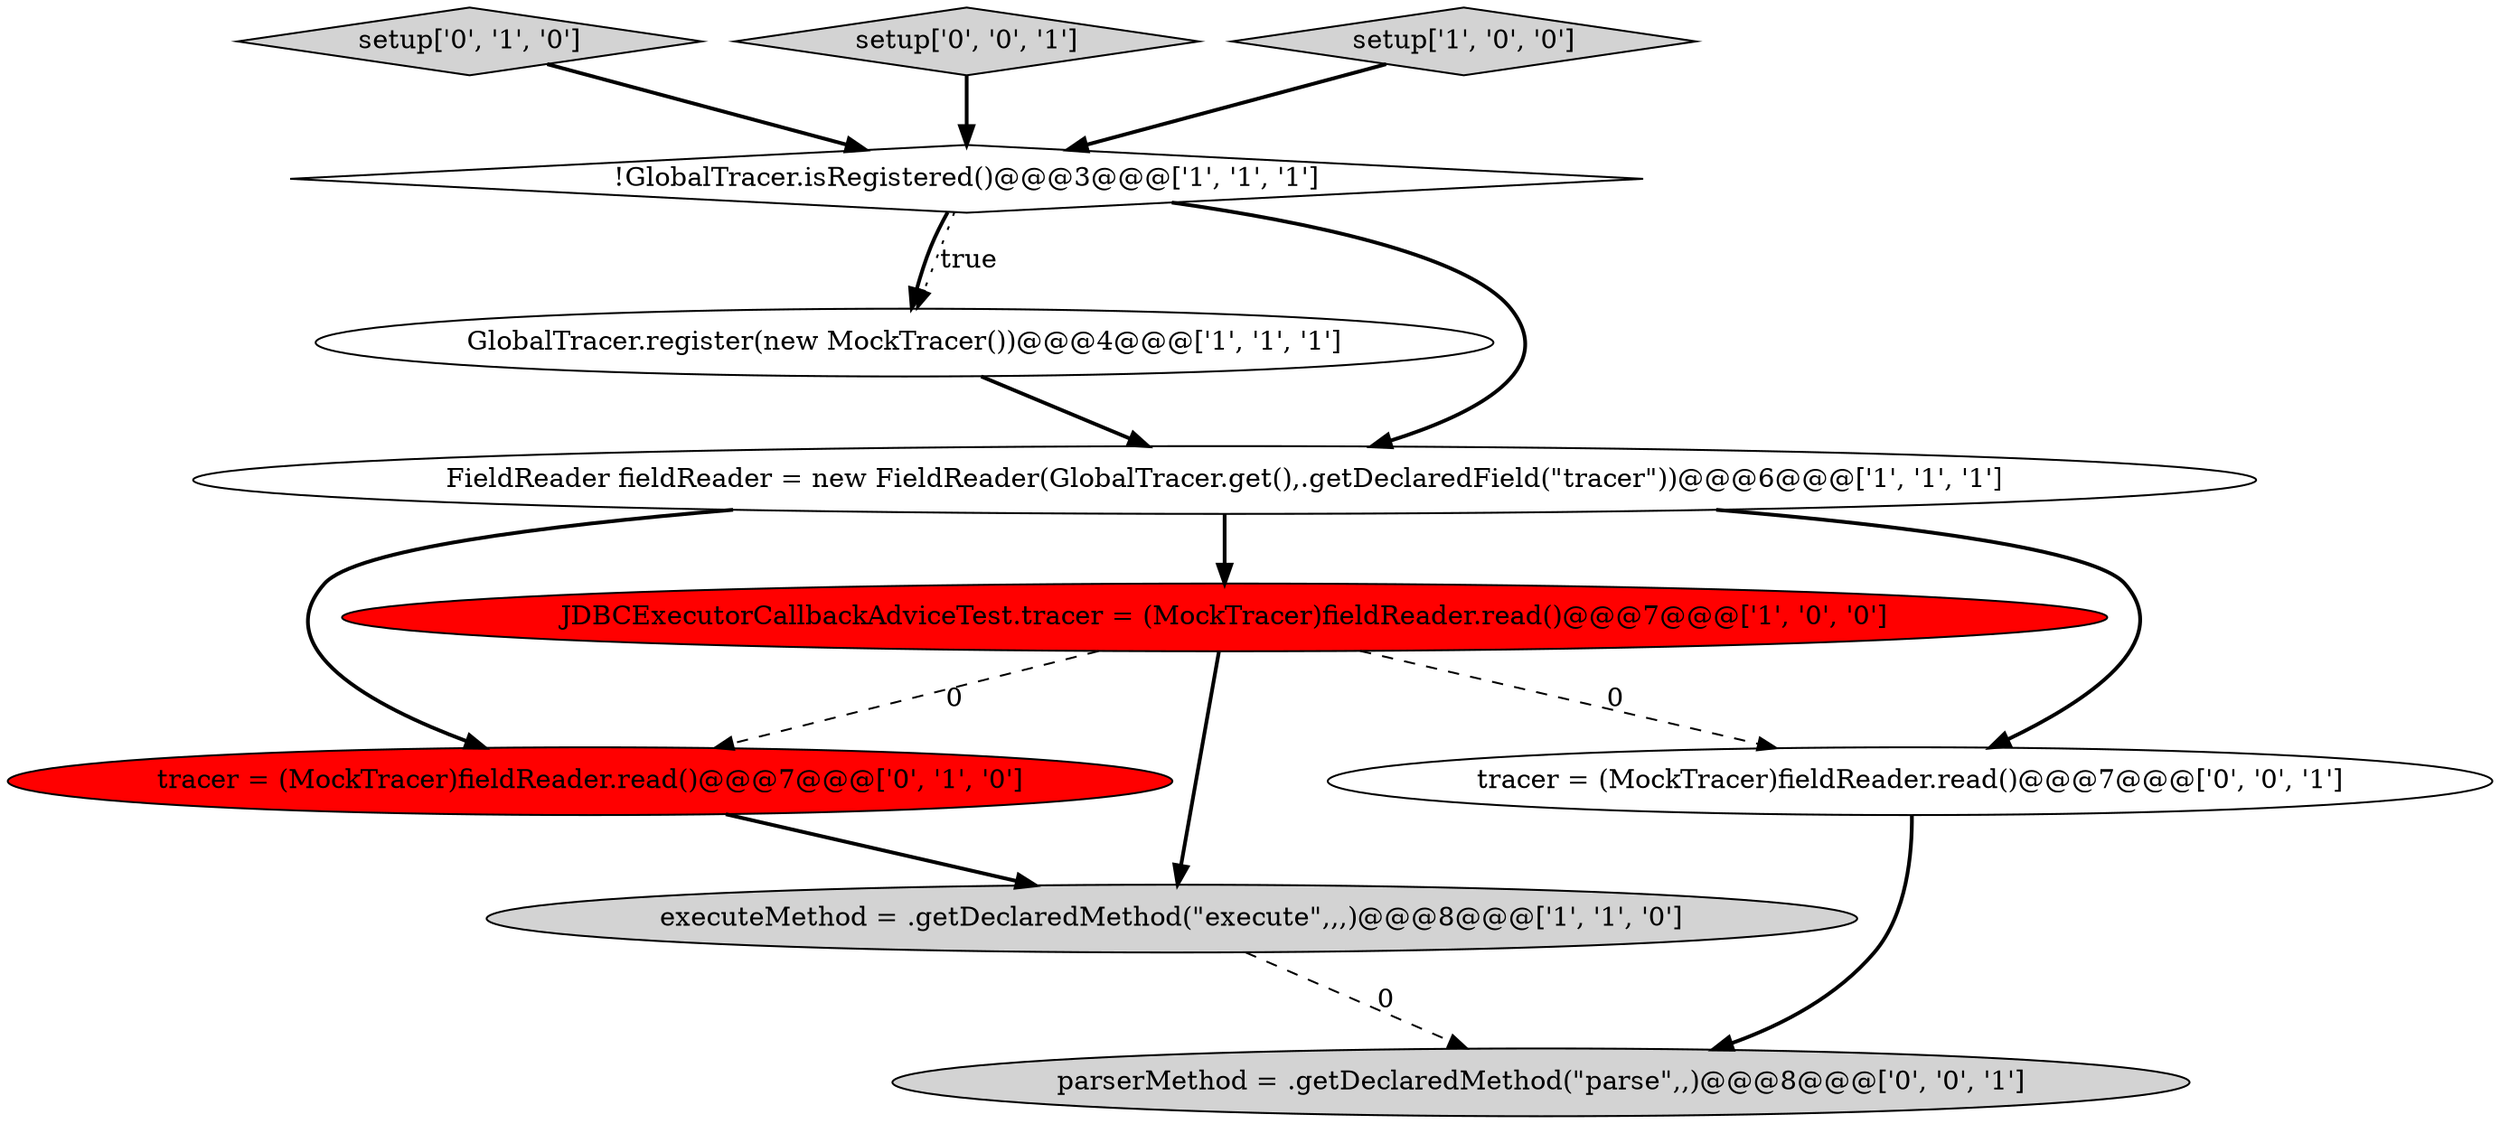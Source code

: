 digraph {
6 [style = filled, label = "tracer = (MockTracer)fieldReader.read()@@@7@@@['0', '1', '0']", fillcolor = red, shape = ellipse image = "AAA1AAABBB2BBB"];
7 [style = filled, label = "setup['0', '1', '0']", fillcolor = lightgray, shape = diamond image = "AAA0AAABBB2BBB"];
9 [style = filled, label = "setup['0', '0', '1']", fillcolor = lightgray, shape = diamond image = "AAA0AAABBB3BBB"];
4 [style = filled, label = "GlobalTracer.register(new MockTracer())@@@4@@@['1', '1', '1']", fillcolor = white, shape = ellipse image = "AAA0AAABBB1BBB"];
2 [style = filled, label = "FieldReader fieldReader = new FieldReader(GlobalTracer.get(),.getDeclaredField(\"tracer\"))@@@6@@@['1', '1', '1']", fillcolor = white, shape = ellipse image = "AAA0AAABBB1BBB"];
10 [style = filled, label = "parserMethod = .getDeclaredMethod(\"parse\",,)@@@8@@@['0', '0', '1']", fillcolor = lightgray, shape = ellipse image = "AAA0AAABBB3BBB"];
3 [style = filled, label = "executeMethod = .getDeclaredMethod(\"execute\",,,)@@@8@@@['1', '1', '0']", fillcolor = lightgray, shape = ellipse image = "AAA0AAABBB1BBB"];
8 [style = filled, label = "tracer = (MockTracer)fieldReader.read()@@@7@@@['0', '0', '1']", fillcolor = white, shape = ellipse image = "AAA0AAABBB3BBB"];
5 [style = filled, label = "setup['1', '0', '0']", fillcolor = lightgray, shape = diamond image = "AAA0AAABBB1BBB"];
0 [style = filled, label = "!GlobalTracer.isRegistered()@@@3@@@['1', '1', '1']", fillcolor = white, shape = diamond image = "AAA0AAABBB1BBB"];
1 [style = filled, label = "JDBCExecutorCallbackAdviceTest.tracer = (MockTracer)fieldReader.read()@@@7@@@['1', '0', '0']", fillcolor = red, shape = ellipse image = "AAA1AAABBB1BBB"];
1->3 [style = bold, label=""];
6->3 [style = bold, label=""];
8->10 [style = bold, label=""];
1->8 [style = dashed, label="0"];
7->0 [style = bold, label=""];
3->10 [style = dashed, label="0"];
4->2 [style = bold, label=""];
9->0 [style = bold, label=""];
5->0 [style = bold, label=""];
0->4 [style = bold, label=""];
1->6 [style = dashed, label="0"];
0->4 [style = dotted, label="true"];
2->1 [style = bold, label=""];
2->6 [style = bold, label=""];
2->8 [style = bold, label=""];
0->2 [style = bold, label=""];
}
